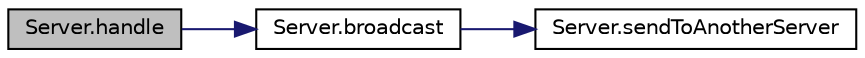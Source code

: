 digraph "Server.handle"
{
 // LATEX_PDF_SIZE
  edge [fontname="Helvetica",fontsize="10",labelfontname="Helvetica",labelfontsize="10"];
  node [fontname="Helvetica",fontsize="10",shape=record];
  rankdir="LR";
  Node1 [label="Server.handle",height=0.2,width=0.4,color="black", fillcolor="grey75", style="filled", fontcolor="black",tooltip=" "];
  Node1 -> Node2 [color="midnightblue",fontsize="10",style="solid",fontname="Helvetica"];
  Node2 [label="Server.broadcast",height=0.2,width=0.4,color="black", fillcolor="white", style="filled",URL="$namespace_server.html#ac53d3b640a99d29879cb0048f41f1d9b",tooltip=" "];
  Node2 -> Node3 [color="midnightblue",fontsize="10",style="solid",fontname="Helvetica"];
  Node3 [label="Server.sendToAnotherServer",height=0.2,width=0.4,color="black", fillcolor="white", style="filled",URL="$namespace_server.html#a33adc04b241fe260e3f1e4e94091b8fb",tooltip=" "];
}
